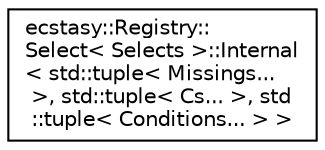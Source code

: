 digraph "Graphical Class Hierarchy"
{
 // LATEX_PDF_SIZE
  edge [fontname="Helvetica",fontsize="10",labelfontname="Helvetica",labelfontsize="10"];
  node [fontname="Helvetica",fontsize="10",shape=record];
  rankdir="LR";
  Node0 [label="ecstasy::Registry::\lSelect\< Selects \>::Internal\l\< std::tuple\< Missings...\l \>, std::tuple\< Cs... \>, std\l::tuple\< Conditions... \> \>",height=0.2,width=0.4,color="black", fillcolor="white", style="filled",URL="$structecstasy_1_1_registry_1_1_select_1_1_internal_3_01std_1_1tuple_3_01_missings_8_8_8_01_4_00_46ce1ad1b26bbe162d7408965afd23ff.html",tooltip=" "];
}
